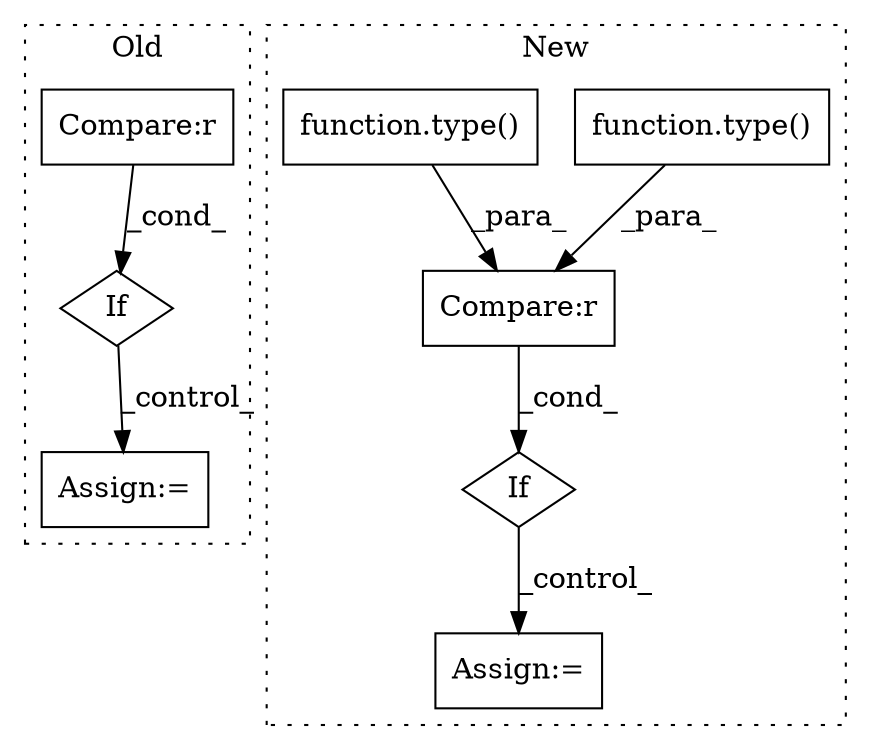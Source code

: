 digraph G {
subgraph cluster0 {
1 [label="If" a="96" s="1265" l="3" shape="diamond"];
5 [label="Compare:r" a="40" s="1268" l="17" shape="box"];
7 [label="Assign:=" a="68" s="1411" l="3" shape="box"];
label = "Old";
style="dotted";
}
subgraph cluster1 {
2 [label="function.type()" a="75" s="1594,1608" l="5,1" shape="box"];
3 [label="If" a="96" s="1591" l="3" shape="diamond"];
4 [label="Compare:r" a="40" s="1594" l="29" shape="box"];
6 [label="Assign:=" a="68" s="1646" l="3" shape="box"];
8 [label="function.type()" a="75" s="1613,1622" l="5,1" shape="box"];
label = "New";
style="dotted";
}
1 -> 7 [label="_control_"];
2 -> 4 [label="_para_"];
3 -> 6 [label="_control_"];
4 -> 3 [label="_cond_"];
5 -> 1 [label="_cond_"];
8 -> 4 [label="_para_"];
}